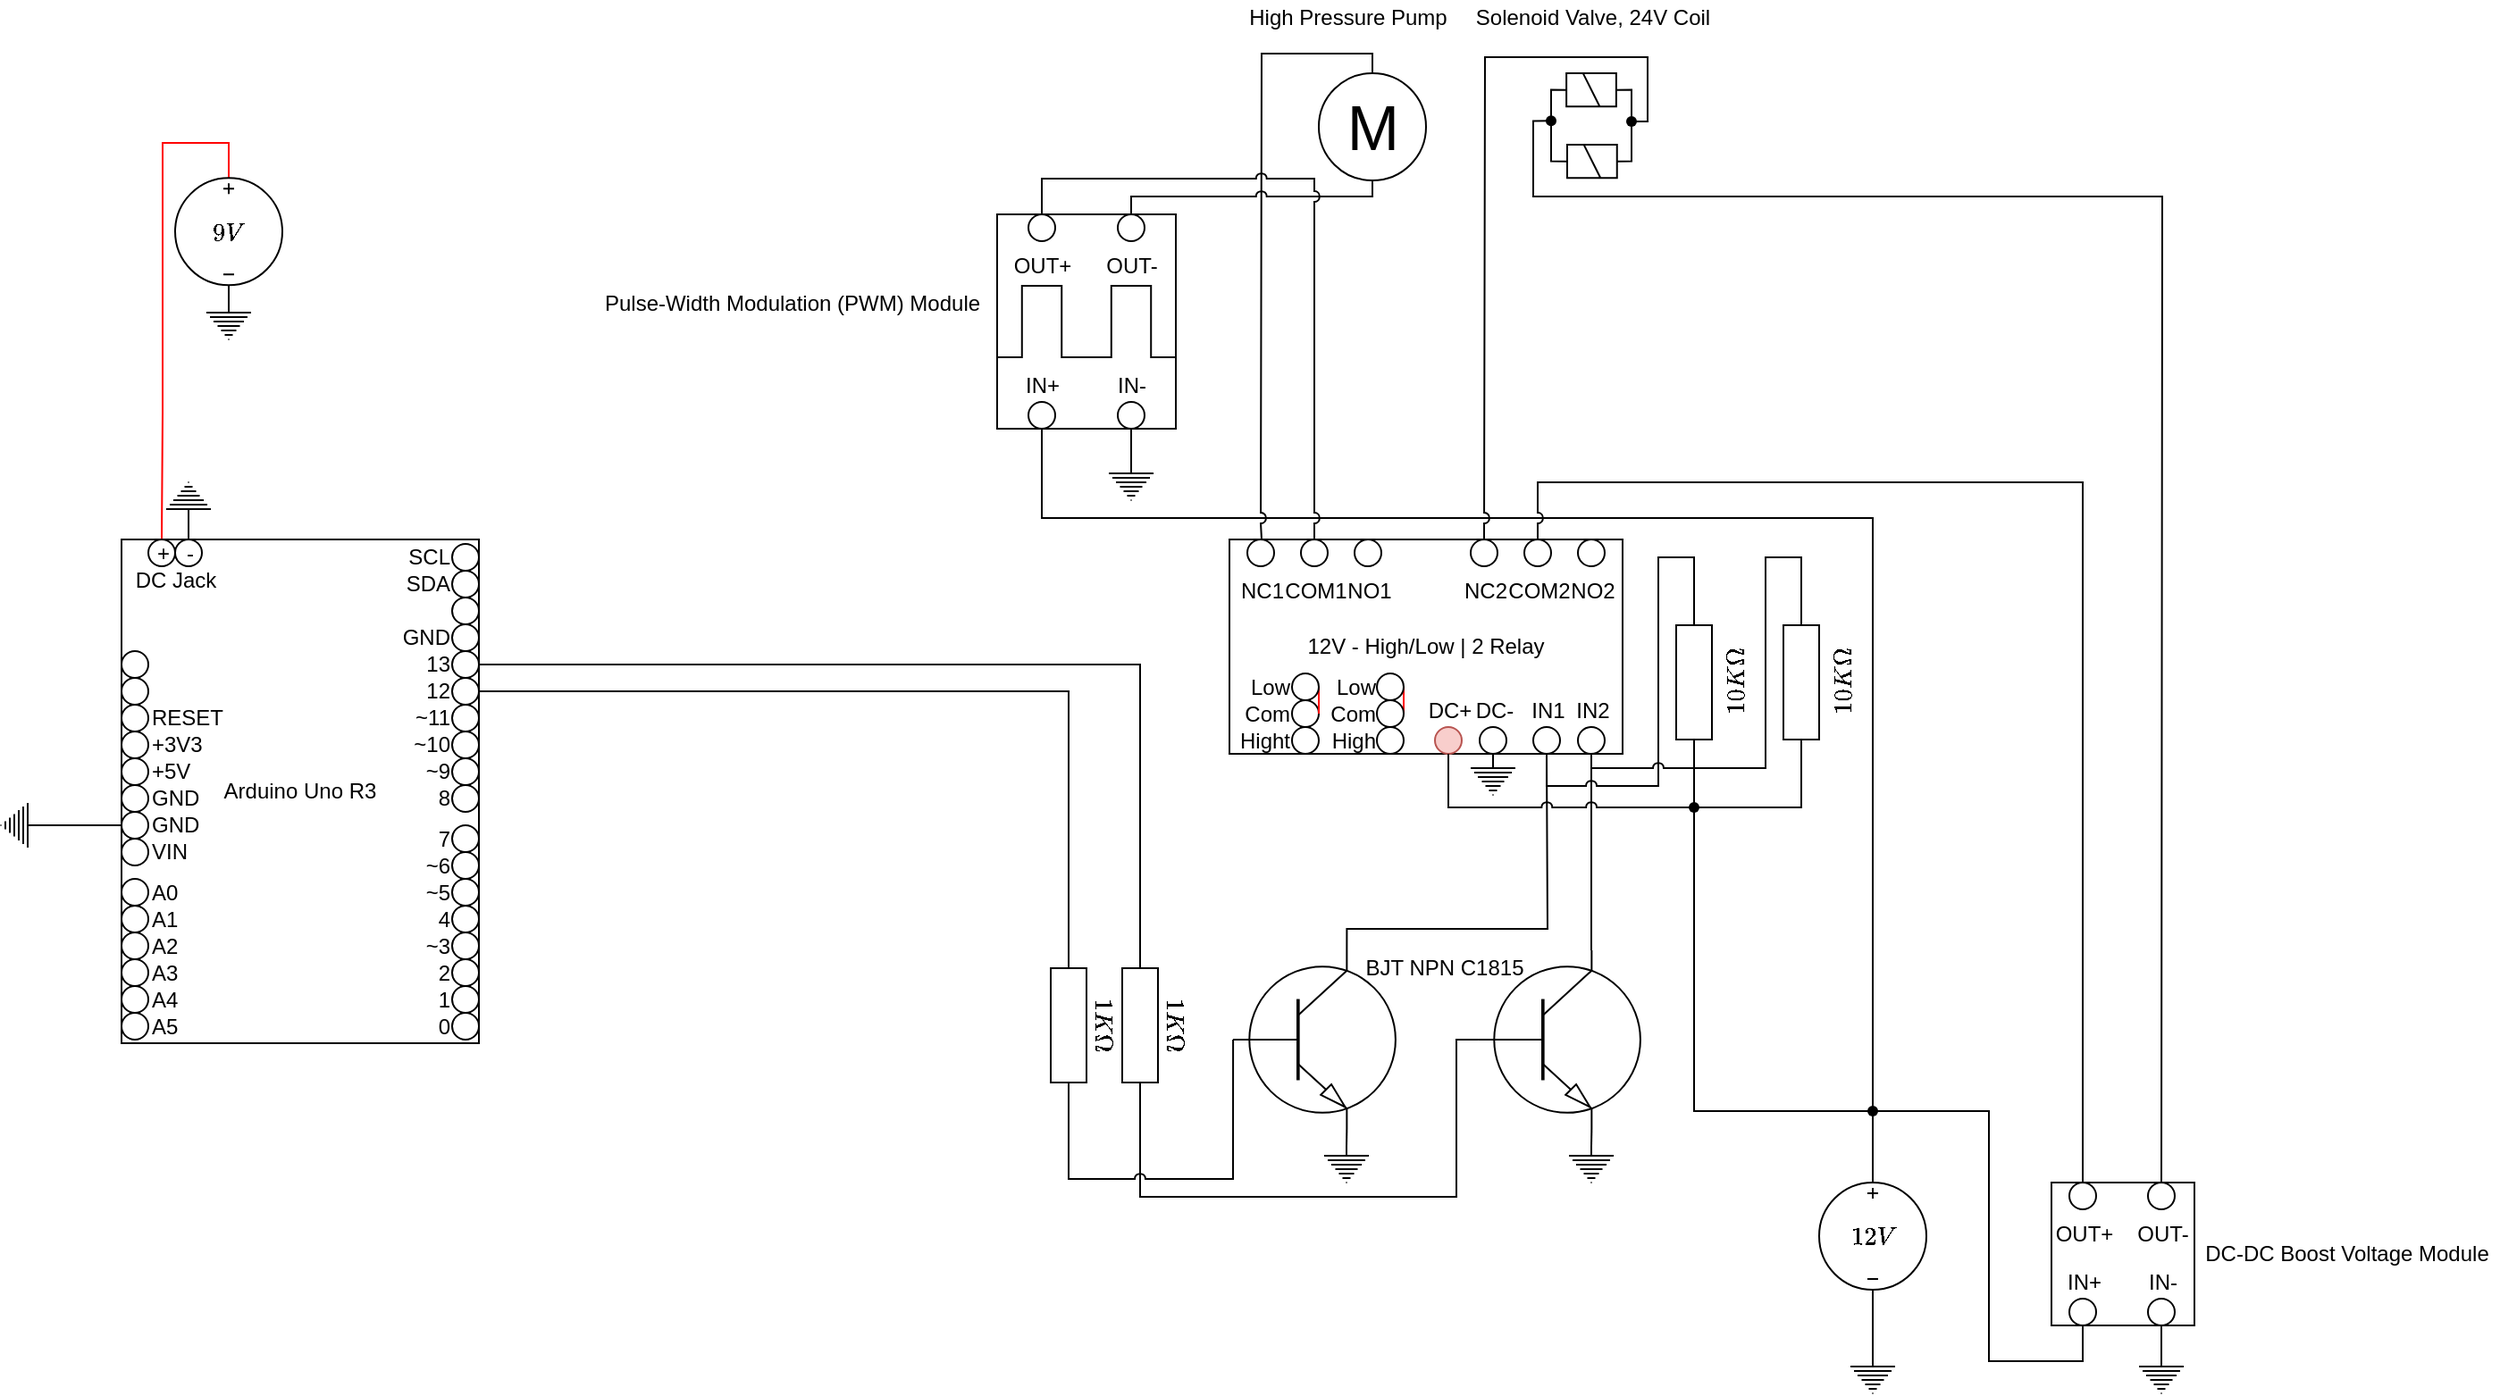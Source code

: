 <mxfile version="19.0.3" type="device"><diagram name="Page-1" id="16e2658f-23c8-b752-8be9-c03fbebb8bbe"><mxGraphModel dx="964" dy="1512" grid="1" gridSize="10" guides="1" tooltips="1" connect="1" arrows="1" fold="1" page="1" pageScale="1" pageWidth="1100" pageHeight="850" background="none" math="1" shadow="0"><root><mxCell id="0"/><mxCell id="1" parent="0"/><mxCell id="0Z8QpWYR4HZDbFRqozg0-120" style="edgeStyle=orthogonalEdgeStyle;rounded=0;orthogonalLoop=1;jettySize=auto;html=1;exitX=1;exitY=0.5;exitDx=0;exitDy=0;exitPerimeter=0;entryX=0;entryY=0.5;entryDx=0;entryDy=0;entryPerimeter=0;endArrow=none;endFill=0;strokeColor=#000000;jumpStyle=arc;" edge="1" parent="1" source="0Z8QpWYR4HZDbFRqozg0-1" target="0Z8QpWYR4HZDbFRqozg0-107"><mxGeometry relative="1" as="geometry"><Array as="points"><mxPoint x="660" y="650"/><mxPoint x="837" y="650"/><mxPoint x="837" y="562"/></Array></mxGeometry></mxCell><mxCell id="0Z8QpWYR4HZDbFRqozg0-1" value="\(1K\Omega\)" style="pointerEvents=1;verticalLabelPosition=top;shadow=0;dashed=0;align=center;html=1;verticalAlign=bottom;shape=mxgraph.electrical.resistors.resistor_1;labelPosition=center;rotation=90;" vertex="1" parent="1"><mxGeometry x="610" y="544" width="100" height="20" as="geometry"/></mxCell><mxCell id="0Z8QpWYR4HZDbFRqozg0-2" value="\(10&lt;br&gt;K\Omega\)" style="pointerEvents=1;verticalLabelPosition=bottom;shadow=0;dashed=0;align=center;html=1;verticalAlign=top;shape=mxgraph.electrical.resistors.resistor_1;rotation=-90;" vertex="1" parent="1"><mxGeometry x="920" y="352" width="100" height="20" as="geometry"/></mxCell><mxCell id="0Z8QpWYR4HZDbFRqozg0-3" value="\(10&lt;br&gt;K\Omega\)" style="pointerEvents=1;verticalLabelPosition=bottom;shadow=0;dashed=0;align=center;html=1;verticalAlign=top;shape=mxgraph.electrical.resistors.resistor_1;rotation=-90;" vertex="1" parent="1"><mxGeometry x="980" y="352" width="100" height="20" as="geometry"/></mxCell><mxCell id="0Z8QpWYR4HZDbFRqozg0-105" style="edgeStyle=orthogonalEdgeStyle;rounded=0;orthogonalLoop=1;jettySize=auto;html=1;entryX=0.6;entryY=0.425;entryDx=0;entryDy=0;endArrow=none;endFill=0;strokeColor=#000000;exitX=0.508;exitY=0.433;exitDx=0;exitDy=0;exitPerimeter=0;jumpStyle=arc;entryPerimeter=0;" edge="1" parent="1" source="0Z8QpWYR4HZDbFRqozg0-213" target="0Z8QpWYR4HZDbFRqozg0-211"><mxGeometry relative="1" as="geometry"/></mxCell><mxCell id="0Z8QpWYR4HZDbFRqozg0-154" style="rounded=0;comic=0;sketch=0;jumpStyle=arc;orthogonalLoop=1;jettySize=auto;html=1;exitX=0.55;exitY=0.433;exitDx=0;exitDy=0;exitPerimeter=0;entryX=0.5;entryY=1;entryDx=0;entryDy=0;endArrow=none;endFill=0;strokeColor=#000000;edgeStyle=orthogonalEdgeStyle;" edge="1" parent="1" source="0Z8QpWYR4HZDbFRqozg0-213" target="0Z8QpWYR4HZDbFRqozg0-224"><mxGeometry relative="1" as="geometry"><Array as="points"><mxPoint x="1070" y="270"/><mxPoint x="605" y="270"/></Array></mxGeometry></mxCell><mxCell id="0Z8QpWYR4HZDbFRqozg0-164" style="edgeStyle=orthogonalEdgeStyle;rounded=0;comic=0;sketch=0;jumpStyle=arc;orthogonalLoop=1;jettySize=auto;html=1;exitX=0.592;exitY=0.998;exitDx=0;exitDy=0;exitPerimeter=0;entryX=0.5;entryY=1;entryDx=0;entryDy=0;endArrow=none;endFill=0;strokeColor=#000000;" edge="1" parent="1" source="0Z8QpWYR4HZDbFRqozg0-213" target="0Z8QpWYR4HZDbFRqozg0-157"><mxGeometry relative="1" as="geometry"/></mxCell><mxCell id="0Z8QpWYR4HZDbFRqozg0-203" style="edgeStyle=orthogonalEdgeStyle;rounded=0;comic=0;sketch=0;jumpStyle=arc;orthogonalLoop=1;jettySize=auto;html=1;entryX=0.5;entryY=0;entryDx=0;entryDy=0;entryPerimeter=0;endArrow=none;endFill=0;strokeColor=#000000;" edge="1" parent="1" source="0Z8QpWYR4HZDbFRqozg0-9" target="0Z8QpWYR4HZDbFRqozg0-202"><mxGeometry relative="1" as="geometry"/></mxCell><mxCell id="0Z8QpWYR4HZDbFRqozg0-214" style="edgeStyle=orthogonalEdgeStyle;rounded=0;comic=0;sketch=0;jumpStyle=arc;orthogonalLoop=1;jettySize=auto;html=1;exitX=0.5;exitY=0;exitDx=0;exitDy=0;exitPerimeter=0;endArrow=none;endFill=0;strokeColor=#000000;" edge="1" parent="1" source="0Z8QpWYR4HZDbFRqozg0-9" target="0Z8QpWYR4HZDbFRqozg0-213"><mxGeometry relative="1" as="geometry"/></mxCell><mxCell id="0Z8QpWYR4HZDbFRqozg0-9" value="\(12&lt;br&gt;V\)" style="pointerEvents=1;verticalLabelPosition=middle;shadow=0;dashed=0;align=center;html=1;verticalAlign=middle;shape=mxgraph.electrical.signal_sources.source;aspect=fixed;points=[[0.5,0,0],[1,0.5,0],[0.5,1,0],[0,0.5,0]];elSignalType=dc3;labelPosition=center;" vertex="1" parent="1"><mxGeometry x="1040" y="642" width="60" height="60" as="geometry"/></mxCell><mxCell id="0Z8QpWYR4HZDbFRqozg0-76" style="edgeStyle=orthogonalEdgeStyle;rounded=0;orthogonalLoop=1;jettySize=auto;html=1;entryX=0.5;entryY=0;entryDx=0;entryDy=0;exitX=0.5;exitY=0;exitDx=0;exitDy=0;exitPerimeter=0;endArrow=none;endFill=0;strokeColor=#FF0000;" edge="1" parent="1" source="0Z8QpWYR4HZDbFRqozg0-11" target="0Z8QpWYR4HZDbFRqozg0-68"><mxGeometry relative="1" as="geometry"><Array as="points"><mxPoint x="150" y="60"/><mxPoint x="113" y="60"/><mxPoint x="113" y="211"/><mxPoint x="113" y="211"/></Array></mxGeometry></mxCell><mxCell id="0Z8QpWYR4HZDbFRqozg0-194" style="edgeStyle=orthogonalEdgeStyle;rounded=0;comic=0;sketch=0;jumpStyle=arc;orthogonalLoop=1;jettySize=auto;html=1;exitX=0.5;exitY=1;exitDx=0;exitDy=0;exitPerimeter=0;entryX=0.5;entryY=0;entryDx=0;entryDy=0;entryPerimeter=0;endArrow=none;endFill=0;strokeColor=#000000;" edge="1" parent="1" source="0Z8QpWYR4HZDbFRqozg0-11" target="0Z8QpWYR4HZDbFRqozg0-193"><mxGeometry relative="1" as="geometry"/></mxCell><mxCell id="0Z8QpWYR4HZDbFRqozg0-11" value="\(9V\)" style="pointerEvents=1;verticalLabelPosition=middle;shadow=0;dashed=0;align=center;html=1;verticalAlign=middle;shape=mxgraph.electrical.signal_sources.source;aspect=fixed;points=[[0.5,0,0],[1,0.5,0],[0.5,1,0],[0,0.5,0]];elSignalType=dc3;labelPosition=center;" vertex="1" parent="1"><mxGeometry x="120" y="79.66" width="60" height="60" as="geometry"/></mxCell><mxCell id="0Z8QpWYR4HZDbFRqozg0-185" style="edgeStyle=orthogonalEdgeStyle;rounded=0;comic=0;sketch=0;jumpStyle=arc;orthogonalLoop=1;jettySize=auto;html=1;exitX=0;exitY=0.5;exitDx=0;exitDy=0;exitPerimeter=0;entryX=0.529;entryY=-0.044;entryDx=0;entryDy=0;entryPerimeter=0;endArrow=none;endFill=0;strokeColor=#000000;" edge="1" parent="1" source="0Z8QpWYR4HZDbFRqozg0-18" target="0Z8QpWYR4HZDbFRqozg0-175"><mxGeometry relative="1" as="geometry"><Array as="points"><mxPoint x="890" y="30"/></Array></mxGeometry></mxCell><mxCell id="0Z8QpWYR4HZDbFRqozg0-186" style="edgeStyle=orthogonalEdgeStyle;rounded=0;comic=0;sketch=0;jumpStyle=arc;orthogonalLoop=1;jettySize=auto;html=1;exitX=1;exitY=0.5;exitDx=0;exitDy=0;exitPerimeter=0;entryX=0.529;entryY=-0.035;entryDx=0;entryDy=0;entryPerimeter=0;endArrow=none;endFill=0;strokeColor=#000000;" edge="1" parent="1" source="0Z8QpWYR4HZDbFRqozg0-18" target="0Z8QpWYR4HZDbFRqozg0-170"><mxGeometry relative="1" as="geometry"/></mxCell><mxCell id="0Z8QpWYR4HZDbFRqozg0-18" value="" style="verticalLabelPosition=bottom;aspect=fixed;html=1;verticalAlign=top;strokeColor=#000000;fillColor=#000000;align=center;outlineConnect=0;shape=mxgraph.fluid_power.x10120;points=[[0,0,0],[0,0.5,0],[0,1,0],[1,0,0],[1,0.5,0],[1,1,0],[0.5,0,0],[0.5,1,0]]" vertex="1" parent="1"><mxGeometry x="898.56" y="21" width="27.88" height="18.66" as="geometry"/></mxCell><mxCell id="0Z8QpWYR4HZDbFRqozg0-187" style="edgeStyle=orthogonalEdgeStyle;rounded=0;comic=0;sketch=0;jumpStyle=arc;orthogonalLoop=1;jettySize=auto;html=1;exitX=0;exitY=0.5;exitDx=0;exitDy=0;exitPerimeter=0;entryX=0.5;entryY=0.025;entryDx=0;entryDy=0;entryPerimeter=0;endArrow=none;endFill=0;strokeColor=#000000;" edge="1" parent="1" source="0Z8QpWYR4HZDbFRqozg0-19" target="0Z8QpWYR4HZDbFRqozg0-175"><mxGeometry relative="1" as="geometry"/></mxCell><mxCell id="0Z8QpWYR4HZDbFRqozg0-188" style="edgeStyle=orthogonalEdgeStyle;rounded=0;comic=0;sketch=0;jumpStyle=arc;orthogonalLoop=1;jettySize=auto;html=1;exitX=1;exitY=0.5;exitDx=0;exitDy=0;exitPerimeter=0;entryX=0.51;entryY=0.428;entryDx=0;entryDy=0;entryPerimeter=0;endArrow=none;endFill=0;strokeColor=#000000;" edge="1" parent="1" source="0Z8QpWYR4HZDbFRqozg0-19" target="0Z8QpWYR4HZDbFRqozg0-170"><mxGeometry relative="1" as="geometry"/></mxCell><mxCell id="0Z8QpWYR4HZDbFRqozg0-19" value="" style="verticalLabelPosition=bottom;aspect=fixed;html=1;verticalAlign=top;strokeColor=#000000;fillColor=#000000;align=center;outlineConnect=0;shape=mxgraph.fluid_power.x10120;points=[[0,0,0],[0,0.5,0],[0,1,0],[1,0,0],[1,0.5,0],[1,1,0],[0.5,0,0],[0.5,1,0]]" vertex="1" parent="1"><mxGeometry x="899" y="61" width="27.88" height="18.66" as="geometry"/></mxCell><mxCell id="0Z8QpWYR4HZDbFRqozg0-184" style="edgeStyle=orthogonalEdgeStyle;rounded=0;comic=0;sketch=0;jumpStyle=arc;orthogonalLoop=1;jettySize=auto;html=1;exitX=0.5;exitY=0;exitDx=0;exitDy=0;entryX=0.5;entryY=0;entryDx=0;entryDy=0;endArrow=none;endFill=0;strokeColor=#000000;" edge="1" parent="1" source="0Z8QpWYR4HZDbFRqozg0-21" target="0Z8QpWYR4HZDbFRqozg0-93"><mxGeometry relative="1" as="geometry"><Array as="points"><mxPoint x="790" y="10"/><mxPoint x="728" y="10"/><mxPoint x="728" y="282"/></Array></mxGeometry></mxCell><mxCell id="0Z8QpWYR4HZDbFRqozg0-227" style="edgeStyle=orthogonalEdgeStyle;rounded=0;comic=0;sketch=0;jumpStyle=arc;orthogonalLoop=1;jettySize=auto;html=1;exitX=0.5;exitY=1;exitDx=0;exitDy=0;entryX=0.5;entryY=0;entryDx=0;entryDy=0;endArrow=none;endFill=0;strokeColor=#000000;" edge="1" parent="1" source="0Z8QpWYR4HZDbFRqozg0-21" target="0Z8QpWYR4HZDbFRqozg0-223"><mxGeometry relative="1" as="geometry"><Array as="points"><mxPoint x="790" y="90"/><mxPoint x="655" y="90"/></Array></mxGeometry></mxCell><mxCell id="0Z8QpWYR4HZDbFRqozg0-21" value="M" style="verticalLabelPosition=middle;shadow=0;dashed=0;align=center;html=1;verticalAlign=middle;strokeWidth=1;shape=ellipse;aspect=fixed;fontSize=35;" vertex="1" parent="1"><mxGeometry x="760" y="21.0" width="60" height="60" as="geometry"/></mxCell><mxCell id="0Z8QpWYR4HZDbFRqozg0-100" value="" style="group" vertex="1" connectable="0" parent="1"><mxGeometry x="710" y="282" width="220" height="120" as="geometry"/></mxCell><mxCell id="0Z8QpWYR4HZDbFRqozg0-78" value="12V - High/Low | 2 Relay" style="rounded=0;whiteSpace=wrap;html=1;" vertex="1" parent="0Z8QpWYR4HZDbFRqozg0-100"><mxGeometry width="220" height="120" as="geometry"/></mxCell><mxCell id="0Z8QpWYR4HZDbFRqozg0-79" value="DC+" style="verticalLabelPosition=top;shadow=0;dashed=0;align=center;html=1;verticalAlign=bottom;strokeWidth=1;shape=ellipse;perimeter=ellipsePerimeter;labelPosition=center;fillColor=#f8cecc;strokeColor=#b85450;" vertex="1" parent="0Z8QpWYR4HZDbFRqozg0-100"><mxGeometry x="115" y="105" width="15" height="15" as="geometry"/></mxCell><mxCell id="0Z8QpWYR4HZDbFRqozg0-80" value="DC-" style="verticalLabelPosition=top;shadow=0;dashed=0;align=center;html=1;verticalAlign=bottom;strokeWidth=1;shape=ellipse;perimeter=ellipsePerimeter;labelPosition=center;" vertex="1" parent="0Z8QpWYR4HZDbFRqozg0-100"><mxGeometry x="140" y="105" width="15" height="15" as="geometry"/></mxCell><mxCell id="0Z8QpWYR4HZDbFRqozg0-81" value="IN1" style="verticalLabelPosition=top;shadow=0;dashed=0;align=center;html=1;verticalAlign=bottom;strokeWidth=1;shape=ellipse;perimeter=ellipsePerimeter;labelPosition=center;" vertex="1" parent="0Z8QpWYR4HZDbFRqozg0-100"><mxGeometry x="170" y="105" width="15" height="15" as="geometry"/></mxCell><mxCell id="0Z8QpWYR4HZDbFRqozg0-83" value="IN2" style="verticalLabelPosition=top;shadow=0;dashed=0;align=center;html=1;verticalAlign=bottom;strokeWidth=1;shape=ellipse;perimeter=ellipsePerimeter;labelPosition=center;" vertex="1" parent="0Z8QpWYR4HZDbFRqozg0-100"><mxGeometry x="195" y="105" width="15" height="15" as="geometry"/></mxCell><mxCell id="0Z8QpWYR4HZDbFRqozg0-85" value="Hight" style="verticalLabelPosition=middle;shadow=0;dashed=0;align=right;html=1;verticalAlign=middle;strokeWidth=1;shape=ellipse;perimeter=ellipsePerimeter;labelPosition=left;" vertex="1" parent="0Z8QpWYR4HZDbFRqozg0-100"><mxGeometry x="35" y="105" width="15" height="15" as="geometry"/></mxCell><mxCell id="0Z8QpWYR4HZDbFRqozg0-86" value="Com" style="verticalLabelPosition=middle;shadow=0;dashed=0;align=right;html=1;verticalAlign=middle;strokeWidth=1;shape=ellipse;perimeter=ellipsePerimeter;labelPosition=left;" vertex="1" parent="0Z8QpWYR4HZDbFRqozg0-100"><mxGeometry x="35" y="90" width="15" height="15" as="geometry"/></mxCell><mxCell id="0Z8QpWYR4HZDbFRqozg0-132" style="edgeStyle=orthogonalEdgeStyle;rounded=0;orthogonalLoop=1;jettySize=auto;html=1;exitX=1;exitY=0.5;exitDx=0;exitDy=0;entryX=1;entryY=0.5;entryDx=0;entryDy=0;endArrow=none;endFill=0;strokeColor=#FF0000;" edge="1" parent="0Z8QpWYR4HZDbFRqozg0-100" source="0Z8QpWYR4HZDbFRqozg0-87" target="0Z8QpWYR4HZDbFRqozg0-86"><mxGeometry relative="1" as="geometry"/></mxCell><mxCell id="0Z8QpWYR4HZDbFRqozg0-87" value="Low" style="verticalLabelPosition=middle;shadow=0;dashed=0;align=right;html=1;verticalAlign=middle;strokeWidth=1;shape=ellipse;perimeter=ellipsePerimeter;labelPosition=left;" vertex="1" parent="0Z8QpWYR4HZDbFRqozg0-100"><mxGeometry x="35" y="75" width="15" height="15" as="geometry"/></mxCell><mxCell id="0Z8QpWYR4HZDbFRqozg0-88" value="High" style="verticalLabelPosition=middle;shadow=0;dashed=0;align=right;html=1;verticalAlign=middle;strokeWidth=1;shape=ellipse;perimeter=ellipsePerimeter;labelPosition=left;" vertex="1" parent="0Z8QpWYR4HZDbFRqozg0-100"><mxGeometry x="82.5" y="105" width="15" height="15" as="geometry"/></mxCell><mxCell id="0Z8QpWYR4HZDbFRqozg0-133" style="edgeStyle=orthogonalEdgeStyle;rounded=0;orthogonalLoop=1;jettySize=auto;html=1;exitX=1;exitY=0.5;exitDx=0;exitDy=0;entryX=1;entryY=0.5;entryDx=0;entryDy=0;endArrow=none;endFill=0;strokeColor=#FF0000;" edge="1" parent="0Z8QpWYR4HZDbFRqozg0-100" source="0Z8QpWYR4HZDbFRqozg0-89" target="0Z8QpWYR4HZDbFRqozg0-90"><mxGeometry relative="1" as="geometry"/></mxCell><mxCell id="0Z8QpWYR4HZDbFRqozg0-89" value="Low" style="verticalLabelPosition=middle;shadow=0;dashed=0;align=right;html=1;verticalAlign=middle;strokeWidth=1;shape=ellipse;perimeter=ellipsePerimeter;labelPosition=left;sketch=0;" vertex="1" parent="0Z8QpWYR4HZDbFRqozg0-100"><mxGeometry x="82.5" y="75" width="15" height="15" as="geometry"/></mxCell><mxCell id="0Z8QpWYR4HZDbFRqozg0-90" value="Com" style="verticalLabelPosition=middle;shadow=0;dashed=0;align=right;html=1;verticalAlign=middle;strokeWidth=1;shape=ellipse;perimeter=ellipsePerimeter;labelPosition=left;" vertex="1" parent="0Z8QpWYR4HZDbFRqozg0-100"><mxGeometry x="82.5" y="90" width="15" height="15" as="geometry"/></mxCell><mxCell id="0Z8QpWYR4HZDbFRqozg0-93" value="NC1" style="verticalLabelPosition=bottom;shadow=0;dashed=0;align=center;html=1;verticalAlign=top;strokeWidth=1;shape=ellipse;perimeter=ellipsePerimeter;" vertex="1" parent="0Z8QpWYR4HZDbFRqozg0-100"><mxGeometry x="10" width="15" height="15" as="geometry"/></mxCell><mxCell id="0Z8QpWYR4HZDbFRqozg0-94" value="NO1" style="verticalLabelPosition=bottom;shadow=0;dashed=0;align=center;html=1;verticalAlign=top;strokeWidth=1;shape=ellipse;perimeter=ellipsePerimeter;" vertex="1" parent="0Z8QpWYR4HZDbFRqozg0-100"><mxGeometry x="70" width="15" height="15" as="geometry"/></mxCell><mxCell id="0Z8QpWYR4HZDbFRqozg0-95" value="COM1" style="verticalLabelPosition=bottom;shadow=0;dashed=0;align=center;html=1;verticalAlign=top;strokeWidth=1;shape=ellipse;perimeter=ellipsePerimeter;" vertex="1" parent="0Z8QpWYR4HZDbFRqozg0-100"><mxGeometry x="40" width="15" height="15" as="geometry"/></mxCell><mxCell id="0Z8QpWYR4HZDbFRqozg0-96" value="NO2" style="verticalLabelPosition=bottom;shadow=0;dashed=0;align=center;html=1;verticalAlign=top;strokeWidth=1;shape=ellipse;perimeter=ellipsePerimeter;" vertex="1" parent="0Z8QpWYR4HZDbFRqozg0-100"><mxGeometry x="195" width="15" height="15" as="geometry"/></mxCell><mxCell id="0Z8QpWYR4HZDbFRqozg0-97" value="COM2" style="verticalLabelPosition=bottom;shadow=0;dashed=0;align=center;html=1;verticalAlign=top;strokeWidth=1;shape=ellipse;perimeter=ellipsePerimeter;" vertex="1" parent="0Z8QpWYR4HZDbFRqozg0-100"><mxGeometry x="165" width="15" height="15" as="geometry"/></mxCell><mxCell id="0Z8QpWYR4HZDbFRqozg0-98" value="NC2" style="verticalLabelPosition=bottom;shadow=0;dashed=0;align=center;html=1;verticalAlign=top;strokeWidth=1;shape=ellipse;perimeter=ellipsePerimeter;" vertex="1" parent="0Z8QpWYR4HZDbFRqozg0-100"><mxGeometry x="135" width="15" height="15" as="geometry"/></mxCell><mxCell id="0Z8QpWYR4HZDbFRqozg0-103" value="" style="group" vertex="1" connectable="0" parent="1"><mxGeometry x="90" y="282" width="200" height="282" as="geometry"/></mxCell><mxCell id="0Z8QpWYR4HZDbFRqozg0-25" value="Arduino Uno R3" style="rounded=0;whiteSpace=wrap;html=1;" vertex="1" parent="0Z8QpWYR4HZDbFRqozg0-103"><mxGeometry width="200" height="282" as="geometry"/></mxCell><mxCell id="0Z8QpWYR4HZDbFRqozg0-68" value="+" style="verticalLabelPosition=middle;shadow=0;dashed=0;align=center;html=1;verticalAlign=middle;strokeWidth=1;shape=ellipse;perimeter=ellipsePerimeter;labelPosition=center;" vertex="1" parent="0Z8QpWYR4HZDbFRqozg0-103"><mxGeometry x="15" width="15" height="15" as="geometry"/></mxCell><mxCell id="0Z8QpWYR4HZDbFRqozg0-28" value="0" style="verticalLabelPosition=middle;shadow=0;dashed=0;align=right;html=1;verticalAlign=middle;strokeWidth=1;shape=ellipse;perimeter=ellipsePerimeter;labelPosition=left;" vertex="1" parent="0Z8QpWYR4HZDbFRqozg0-103"><mxGeometry x="185" y="265" width="15" height="15" as="geometry"/></mxCell><mxCell id="0Z8QpWYR4HZDbFRqozg0-31" value="1" style="verticalLabelPosition=middle;shadow=0;dashed=0;align=right;html=1;verticalAlign=middle;strokeWidth=1;shape=ellipse;perimeter=ellipsePerimeter;labelPosition=left;" vertex="1" parent="0Z8QpWYR4HZDbFRqozg0-103"><mxGeometry x="185" y="250" width="15" height="15" as="geometry"/></mxCell><mxCell id="0Z8QpWYR4HZDbFRqozg0-32" value="2" style="verticalLabelPosition=middle;shadow=0;dashed=0;align=right;html=1;verticalAlign=middle;strokeWidth=1;shape=ellipse;perimeter=ellipsePerimeter;labelPosition=left;" vertex="1" parent="0Z8QpWYR4HZDbFRqozg0-103"><mxGeometry x="185" y="235" width="15" height="15" as="geometry"/></mxCell><mxCell id="0Z8QpWYR4HZDbFRqozg0-33" value="~3" style="verticalLabelPosition=middle;shadow=0;dashed=0;align=right;html=1;verticalAlign=middle;strokeWidth=1;shape=ellipse;perimeter=ellipsePerimeter;labelPosition=left;" vertex="1" parent="0Z8QpWYR4HZDbFRqozg0-103"><mxGeometry x="185" y="220" width="15" height="15" as="geometry"/></mxCell><mxCell id="0Z8QpWYR4HZDbFRqozg0-34" value="4" style="verticalLabelPosition=middle;shadow=0;dashed=0;align=right;html=1;verticalAlign=middle;strokeWidth=1;shape=ellipse;perimeter=ellipsePerimeter;labelPosition=left;" vertex="1" parent="0Z8QpWYR4HZDbFRqozg0-103"><mxGeometry x="185" y="205" width="15" height="15" as="geometry"/></mxCell><mxCell id="0Z8QpWYR4HZDbFRqozg0-35" value="~5" style="verticalLabelPosition=middle;shadow=0;dashed=0;align=right;html=1;verticalAlign=middle;strokeWidth=1;shape=ellipse;perimeter=ellipsePerimeter;labelPosition=left;" vertex="1" parent="0Z8QpWYR4HZDbFRqozg0-103"><mxGeometry x="185" y="190" width="15" height="15" as="geometry"/></mxCell><mxCell id="0Z8QpWYR4HZDbFRqozg0-36" value="~6" style="verticalLabelPosition=middle;shadow=0;dashed=0;align=right;html=1;verticalAlign=middle;strokeWidth=1;shape=ellipse;perimeter=ellipsePerimeter;labelPosition=left;" vertex="1" parent="0Z8QpWYR4HZDbFRqozg0-103"><mxGeometry x="185" y="175" width="15" height="15" as="geometry"/></mxCell><mxCell id="0Z8QpWYR4HZDbFRqozg0-37" value="7" style="verticalLabelPosition=middle;shadow=0;dashed=0;align=right;html=1;verticalAlign=middle;strokeWidth=1;shape=ellipse;perimeter=ellipsePerimeter;labelPosition=left;" vertex="1" parent="0Z8QpWYR4HZDbFRqozg0-103"><mxGeometry x="185" y="160" width="15" height="15" as="geometry"/></mxCell><mxCell id="0Z8QpWYR4HZDbFRqozg0-38" value="8" style="verticalLabelPosition=middle;shadow=0;dashed=0;align=right;html=1;verticalAlign=middle;strokeWidth=1;shape=ellipse;perimeter=ellipsePerimeter;labelPosition=left;" vertex="1" parent="0Z8QpWYR4HZDbFRqozg0-103"><mxGeometry x="185" y="137.5" width="15" height="15" as="geometry"/></mxCell><mxCell id="0Z8QpWYR4HZDbFRqozg0-40" value="~9" style="verticalLabelPosition=middle;shadow=0;dashed=0;align=right;html=1;verticalAlign=middle;strokeWidth=1;shape=ellipse;perimeter=ellipsePerimeter;labelPosition=left;" vertex="1" parent="0Z8QpWYR4HZDbFRqozg0-103"><mxGeometry x="185" y="122.5" width="15" height="15" as="geometry"/></mxCell><mxCell id="0Z8QpWYR4HZDbFRqozg0-41" value="~10" style="verticalLabelPosition=middle;shadow=0;dashed=0;align=right;html=1;verticalAlign=middle;strokeWidth=1;shape=ellipse;perimeter=ellipsePerimeter;labelPosition=left;" vertex="1" parent="0Z8QpWYR4HZDbFRqozg0-103"><mxGeometry x="185" y="107.5" width="15" height="15" as="geometry"/></mxCell><mxCell id="0Z8QpWYR4HZDbFRqozg0-42" value="~11" style="verticalLabelPosition=middle;shadow=0;dashed=0;align=right;html=1;verticalAlign=middle;strokeWidth=1;shape=ellipse;perimeter=ellipsePerimeter;labelPosition=left;" vertex="1" parent="0Z8QpWYR4HZDbFRqozg0-103"><mxGeometry x="185" y="92.5" width="15" height="15" as="geometry"/></mxCell><mxCell id="0Z8QpWYR4HZDbFRqozg0-43" value="12" style="verticalLabelPosition=middle;shadow=0;dashed=0;align=right;html=1;verticalAlign=middle;strokeWidth=1;shape=ellipse;perimeter=ellipsePerimeter;labelPosition=left;" vertex="1" parent="0Z8QpWYR4HZDbFRqozg0-103"><mxGeometry x="185" y="77.5" width="15" height="15" as="geometry"/></mxCell><mxCell id="0Z8QpWYR4HZDbFRqozg0-44" value="13" style="verticalLabelPosition=middle;shadow=0;dashed=0;align=right;html=1;verticalAlign=middle;strokeWidth=1;shape=ellipse;perimeter=ellipsePerimeter;labelPosition=left;" vertex="1" parent="0Z8QpWYR4HZDbFRqozg0-103"><mxGeometry x="185" y="62.5" width="15" height="15" as="geometry"/></mxCell><mxCell id="0Z8QpWYR4HZDbFRqozg0-45" value="GND" style="verticalLabelPosition=middle;shadow=0;dashed=0;align=right;html=1;verticalAlign=middle;strokeWidth=1;shape=ellipse;perimeter=ellipsePerimeter;labelPosition=left;" vertex="1" parent="0Z8QpWYR4HZDbFRqozg0-103"><mxGeometry x="185" y="47.5" width="15" height="15" as="geometry"/></mxCell><mxCell id="0Z8QpWYR4HZDbFRqozg0-46" value="" style="verticalLabelPosition=middle;shadow=0;dashed=0;align=right;html=1;verticalAlign=middle;strokeWidth=1;shape=ellipse;perimeter=ellipsePerimeter;labelPosition=left;" vertex="1" parent="0Z8QpWYR4HZDbFRqozg0-103"><mxGeometry x="185" y="32.5" width="15" height="15" as="geometry"/></mxCell><mxCell id="0Z8QpWYR4HZDbFRqozg0-47" value="SDA" style="verticalLabelPosition=middle;shadow=0;dashed=0;align=right;html=1;verticalAlign=middle;strokeWidth=1;shape=ellipse;perimeter=ellipsePerimeter;labelPosition=left;" vertex="1" parent="0Z8QpWYR4HZDbFRqozg0-103"><mxGeometry x="185" y="17.5" width="15" height="15" as="geometry"/></mxCell><mxCell id="0Z8QpWYR4HZDbFRqozg0-48" value="SCL" style="verticalLabelPosition=middle;shadow=0;dashed=0;align=right;html=1;verticalAlign=middle;strokeWidth=1;shape=ellipse;perimeter=ellipsePerimeter;labelPosition=left;" vertex="1" parent="0Z8QpWYR4HZDbFRqozg0-103"><mxGeometry x="185" y="2.5" width="15" height="15" as="geometry"/></mxCell><mxCell id="0Z8QpWYR4HZDbFRqozg0-49" value="A5" style="verticalLabelPosition=middle;shadow=0;dashed=0;align=left;html=1;verticalAlign=middle;strokeWidth=1;shape=ellipse;perimeter=ellipsePerimeter;labelPosition=right;" vertex="1" parent="0Z8QpWYR4HZDbFRqozg0-103"><mxGeometry y="265" width="15" height="15" as="geometry"/></mxCell><mxCell id="0Z8QpWYR4HZDbFRqozg0-50" value="A4" style="verticalLabelPosition=middle;shadow=0;dashed=0;align=left;html=1;verticalAlign=middle;strokeWidth=1;shape=ellipse;perimeter=ellipsePerimeter;labelPosition=right;" vertex="1" parent="0Z8QpWYR4HZDbFRqozg0-103"><mxGeometry y="250" width="15" height="15" as="geometry"/></mxCell><mxCell id="0Z8QpWYR4HZDbFRqozg0-51" value="A3" style="verticalLabelPosition=middle;shadow=0;dashed=0;align=left;html=1;verticalAlign=middle;strokeWidth=1;shape=ellipse;perimeter=ellipsePerimeter;labelPosition=right;" vertex="1" parent="0Z8QpWYR4HZDbFRqozg0-103"><mxGeometry y="235" width="15" height="15" as="geometry"/></mxCell><mxCell id="0Z8QpWYR4HZDbFRqozg0-52" value="A2" style="verticalLabelPosition=middle;shadow=0;dashed=0;align=left;html=1;verticalAlign=middle;strokeWidth=1;shape=ellipse;perimeter=ellipsePerimeter;labelPosition=right;" vertex="1" parent="0Z8QpWYR4HZDbFRqozg0-103"><mxGeometry y="220" width="15" height="15" as="geometry"/></mxCell><mxCell id="0Z8QpWYR4HZDbFRqozg0-53" value="A1" style="verticalLabelPosition=middle;shadow=0;dashed=0;align=left;html=1;verticalAlign=middle;strokeWidth=1;shape=ellipse;perimeter=ellipsePerimeter;labelPosition=right;" vertex="1" parent="0Z8QpWYR4HZDbFRqozg0-103"><mxGeometry y="205" width="15" height="15" as="geometry"/></mxCell><mxCell id="0Z8QpWYR4HZDbFRqozg0-54" value="A0" style="verticalLabelPosition=middle;shadow=0;dashed=0;align=left;html=1;verticalAlign=middle;strokeWidth=1;shape=ellipse;perimeter=ellipsePerimeter;labelPosition=right;" vertex="1" parent="0Z8QpWYR4HZDbFRqozg0-103"><mxGeometry y="190" width="15" height="15" as="geometry"/></mxCell><mxCell id="0Z8QpWYR4HZDbFRqozg0-55" value="VIN" style="verticalLabelPosition=middle;shadow=0;dashed=0;align=left;html=1;verticalAlign=middle;strokeWidth=1;shape=ellipse;perimeter=ellipsePerimeter;labelPosition=right;" vertex="1" parent="0Z8QpWYR4HZDbFRqozg0-103"><mxGeometry y="167.5" width="15" height="15" as="geometry"/></mxCell><mxCell id="0Z8QpWYR4HZDbFRqozg0-56" value="GND" style="verticalLabelPosition=middle;shadow=0;dashed=0;align=left;html=1;verticalAlign=middle;strokeWidth=1;shape=ellipse;perimeter=ellipsePerimeter;labelPosition=right;" vertex="1" parent="0Z8QpWYR4HZDbFRqozg0-103"><mxGeometry y="152.5" width="15" height="15" as="geometry"/></mxCell><mxCell id="0Z8QpWYR4HZDbFRqozg0-57" value="GND" style="verticalLabelPosition=middle;shadow=0;dashed=0;align=left;html=1;verticalAlign=middle;strokeWidth=1;shape=ellipse;perimeter=ellipsePerimeter;labelPosition=right;" vertex="1" parent="0Z8QpWYR4HZDbFRqozg0-103"><mxGeometry y="137.5" width="15" height="15" as="geometry"/></mxCell><mxCell id="0Z8QpWYR4HZDbFRqozg0-58" value="+5V" style="verticalLabelPosition=middle;shadow=0;dashed=0;align=left;html=1;verticalAlign=middle;strokeWidth=1;shape=ellipse;perimeter=ellipsePerimeter;labelPosition=right;" vertex="1" parent="0Z8QpWYR4HZDbFRqozg0-103"><mxGeometry y="122.5" width="15" height="15" as="geometry"/></mxCell><mxCell id="0Z8QpWYR4HZDbFRqozg0-59" value="+3V3" style="verticalLabelPosition=middle;shadow=0;dashed=0;align=left;html=1;verticalAlign=middle;strokeWidth=1;shape=ellipse;perimeter=ellipsePerimeter;labelPosition=right;" vertex="1" parent="0Z8QpWYR4HZDbFRqozg0-103"><mxGeometry y="107.5" width="15" height="15" as="geometry"/></mxCell><mxCell id="0Z8QpWYR4HZDbFRqozg0-60" value="RESET" style="verticalLabelPosition=middle;shadow=0;dashed=0;align=left;html=1;verticalAlign=middle;strokeWidth=1;shape=ellipse;perimeter=ellipsePerimeter;labelPosition=right;" vertex="1" parent="0Z8QpWYR4HZDbFRqozg0-103"><mxGeometry y="92.5" width="15" height="15" as="geometry"/></mxCell><mxCell id="0Z8QpWYR4HZDbFRqozg0-61" value="" style="verticalLabelPosition=middle;shadow=0;dashed=0;align=left;html=1;verticalAlign=middle;strokeWidth=1;shape=ellipse;perimeter=ellipsePerimeter;labelPosition=right;" vertex="1" parent="0Z8QpWYR4HZDbFRqozg0-103"><mxGeometry y="77.5" width="15" height="15" as="geometry"/></mxCell><mxCell id="0Z8QpWYR4HZDbFRqozg0-62" value="" style="verticalLabelPosition=middle;shadow=0;dashed=0;align=left;html=1;verticalAlign=middle;strokeWidth=1;shape=ellipse;perimeter=ellipsePerimeter;labelPosition=right;" vertex="1" parent="0Z8QpWYR4HZDbFRqozg0-103"><mxGeometry y="62.5" width="15" height="15" as="geometry"/></mxCell><mxCell id="0Z8QpWYR4HZDbFRqozg0-69" value="-" style="verticalLabelPosition=middle;shadow=0;dashed=0;align=center;html=1;verticalAlign=middle;strokeWidth=1;shape=ellipse;perimeter=ellipsePerimeter;labelPosition=center;" vertex="1" parent="0Z8QpWYR4HZDbFRqozg0-103"><mxGeometry x="30" width="15" height="15" as="geometry"/></mxCell><mxCell id="0Z8QpWYR4HZDbFRqozg0-72" value="DC Jack" style="text;html=1;align=center;verticalAlign=middle;resizable=0;points=[];autosize=1;strokeColor=none;fillColor=none;" vertex="1" parent="0Z8QpWYR4HZDbFRqozg0-103"><mxGeometry y="12.5" width="60" height="20" as="geometry"/></mxCell><mxCell id="0Z8QpWYR4HZDbFRqozg0-199" style="edgeStyle=orthogonalEdgeStyle;rounded=0;comic=0;sketch=0;jumpStyle=arc;orthogonalLoop=1;jettySize=auto;html=1;exitX=0.7;exitY=1;exitDx=0;exitDy=0;exitPerimeter=0;entryX=0.5;entryY=0;entryDx=0;entryDy=0;entryPerimeter=0;endArrow=none;endFill=0;strokeColor=#000000;" edge="1" parent="1" source="0Z8QpWYR4HZDbFRqozg0-107" target="0Z8QpWYR4HZDbFRqozg0-197"><mxGeometry relative="1" as="geometry"/></mxCell><mxCell id="0Z8QpWYR4HZDbFRqozg0-107" value="" style="verticalLabelPosition=bottom;shadow=0;dashed=0;align=center;html=1;verticalAlign=top;shape=mxgraph.electrical.transistors.npn_transistor_1;" vertex="1" parent="1"><mxGeometry x="847" y="512" width="95" height="100" as="geometry"/></mxCell><mxCell id="0Z8QpWYR4HZDbFRqozg0-198" style="edgeStyle=orthogonalEdgeStyle;rounded=0;comic=0;sketch=0;jumpStyle=arc;orthogonalLoop=1;jettySize=auto;html=1;exitX=0.7;exitY=1;exitDx=0;exitDy=0;exitPerimeter=0;entryX=0.5;entryY=0;entryDx=0;entryDy=0;entryPerimeter=0;endArrow=none;endFill=0;strokeColor=#000000;" edge="1" parent="1" source="0Z8QpWYR4HZDbFRqozg0-108" target="0Z8QpWYR4HZDbFRqozg0-196"><mxGeometry relative="1" as="geometry"/></mxCell><mxCell id="0Z8QpWYR4HZDbFRqozg0-108" value="" style="verticalLabelPosition=middle;shadow=0;dashed=0;align=center;html=1;verticalAlign=middle;shape=mxgraph.electrical.transistors.npn_transistor_1;labelPosition=center;" vertex="1" parent="1"><mxGeometry x="710" y="512" width="95" height="100" as="geometry"/></mxCell><mxCell id="0Z8QpWYR4HZDbFRqozg0-118" style="edgeStyle=orthogonalEdgeStyle;rounded=0;orthogonalLoop=1;jettySize=auto;html=1;exitX=1;exitY=0.5;exitDx=0;exitDy=0;exitPerimeter=0;entryX=0;entryY=0.5;entryDx=0;entryDy=0;entryPerimeter=0;endArrow=none;endFill=0;strokeColor=#000000;jumpStyle=arc;" edge="1" parent="1" source="0Z8QpWYR4HZDbFRqozg0-109" target="0Z8QpWYR4HZDbFRqozg0-108"><mxGeometry relative="1" as="geometry"><Array as="points"><mxPoint x="620" y="640"/><mxPoint x="712" y="640"/></Array></mxGeometry></mxCell><mxCell id="0Z8QpWYR4HZDbFRqozg0-109" value="\(1K\Omega\)" style="pointerEvents=1;verticalLabelPosition=top;shadow=0;dashed=0;align=center;html=1;verticalAlign=bottom;shape=mxgraph.electrical.resistors.resistor_1;labelPosition=center;rotation=90;" vertex="1" parent="1"><mxGeometry x="570" y="544" width="100" height="20" as="geometry"/></mxCell><mxCell id="0Z8QpWYR4HZDbFRqozg0-117" style="edgeStyle=orthogonalEdgeStyle;rounded=0;orthogonalLoop=1;jettySize=auto;html=1;exitX=1;exitY=0.5;exitDx=0;exitDy=0;entryX=0;entryY=0.5;entryDx=0;entryDy=0;entryPerimeter=0;endArrow=none;endFill=0;strokeColor=#000000;jumpStyle=arc;" edge="1" parent="1" source="0Z8QpWYR4HZDbFRqozg0-43" target="0Z8QpWYR4HZDbFRqozg0-109"><mxGeometry relative="1" as="geometry"/></mxCell><mxCell id="0Z8QpWYR4HZDbFRqozg0-119" style="edgeStyle=orthogonalEdgeStyle;rounded=0;orthogonalLoop=1;jettySize=auto;html=1;exitX=1;exitY=0.5;exitDx=0;exitDy=0;entryX=0;entryY=0.5;entryDx=0;entryDy=0;entryPerimeter=0;endArrow=none;endFill=0;strokeColor=#000000;jumpStyle=arc;" edge="1" parent="1" source="0Z8QpWYR4HZDbFRqozg0-44" target="0Z8QpWYR4HZDbFRqozg0-1"><mxGeometry relative="1" as="geometry"/></mxCell><mxCell id="0Z8QpWYR4HZDbFRqozg0-126" style="edgeStyle=orthogonalEdgeStyle;rounded=0;orthogonalLoop=1;jettySize=auto;html=1;exitX=0.5;exitY=1;exitDx=0;exitDy=0;entryX=0.7;entryY=0;entryDx=0;entryDy=0;entryPerimeter=0;endArrow=none;endFill=0;strokeColor=#000000;jumpStyle=arc;" edge="1" parent="1" source="0Z8QpWYR4HZDbFRqozg0-81" target="0Z8QpWYR4HZDbFRqozg0-108"><mxGeometry relative="1" as="geometry"><Array as="points"><mxPoint x="888" y="457"/><mxPoint x="888" y="500"/><mxPoint x="776" y="500"/></Array></mxGeometry></mxCell><mxCell id="0Z8QpWYR4HZDbFRqozg0-127" style="edgeStyle=orthogonalEdgeStyle;rounded=0;orthogonalLoop=1;jettySize=auto;html=1;entryX=0.7;entryY=0;entryDx=0;entryDy=0;entryPerimeter=0;endArrow=none;endFill=0;strokeColor=#000000;jumpStyle=arc;exitX=0.5;exitY=1;exitDx=0;exitDy=0;" edge="1" parent="1" source="0Z8QpWYR4HZDbFRqozg0-83" target="0Z8QpWYR4HZDbFRqozg0-107"><mxGeometry relative="1" as="geometry"><mxPoint x="912" y="422" as="sourcePoint"/><Array as="points"><mxPoint x="913" y="512"/></Array></mxGeometry></mxCell><mxCell id="0Z8QpWYR4HZDbFRqozg0-128" style="edgeStyle=orthogonalEdgeStyle;rounded=0;orthogonalLoop=1;jettySize=auto;html=1;exitX=0.45;exitY=0.5;exitDx=0;exitDy=0;entryX=0;entryY=0.5;entryDx=0;entryDy=0;entryPerimeter=0;endArrow=none;endFill=0;strokeColor=#000000;exitPerimeter=0;" edge="1" parent="1" source="0Z8QpWYR4HZDbFRqozg0-211" target="0Z8QpWYR4HZDbFRqozg0-2"><mxGeometry relative="1" as="geometry"><Array as="points"><mxPoint x="970" y="450"/><mxPoint x="970" y="450"/></Array></mxGeometry></mxCell><mxCell id="0Z8QpWYR4HZDbFRqozg0-129" style="edgeStyle=orthogonalEdgeStyle;rounded=0;orthogonalLoop=1;jettySize=auto;html=1;exitX=0.5;exitY=1;exitDx=0;exitDy=0;entryX=1;entryY=0.5;entryDx=0;entryDy=0;entryPerimeter=0;endArrow=none;endFill=0;strokeColor=#000000;jumpStyle=arc;flowAnimation=0;orthogonal=0;enumerate=0;comic=0;" edge="1" parent="1" source="0Z8QpWYR4HZDbFRqozg0-81" target="0Z8QpWYR4HZDbFRqozg0-2"><mxGeometry relative="1" as="geometry"><Array as="points"><mxPoint x="888" y="420"/><mxPoint x="950" y="420"/><mxPoint x="950" y="292"/><mxPoint x="970" y="292"/></Array></mxGeometry></mxCell><mxCell id="0Z8QpWYR4HZDbFRqozg0-130" style="edgeStyle=orthogonalEdgeStyle;rounded=0;orthogonalLoop=1;jettySize=auto;html=1;exitX=0.575;exitY=0.525;exitDx=0;exitDy=0;entryX=0;entryY=0.5;entryDx=0;entryDy=0;entryPerimeter=0;endArrow=none;endFill=0;strokeColor=#000000;jumpStyle=arc;exitPerimeter=0;" edge="1" parent="1" source="0Z8QpWYR4HZDbFRqozg0-211" target="0Z8QpWYR4HZDbFRqozg0-3"><mxGeometry relative="1" as="geometry"><Array as="points"><mxPoint x="1030" y="432"/></Array></mxGeometry></mxCell><mxCell id="0Z8QpWYR4HZDbFRqozg0-131" style="edgeStyle=orthogonalEdgeStyle;rounded=0;orthogonalLoop=1;jettySize=auto;html=1;entryX=1;entryY=0.5;entryDx=0;entryDy=0;entryPerimeter=0;endArrow=none;endFill=0;strokeColor=#000000;jumpStyle=arc;exitX=0.5;exitY=1;exitDx=0;exitDy=0;" edge="1" parent="1" source="0Z8QpWYR4HZDbFRqozg0-83" target="0Z8QpWYR4HZDbFRqozg0-3"><mxGeometry relative="1" as="geometry"><mxPoint x="912" y="422" as="sourcePoint"/><Array as="points"><mxPoint x="913" y="410"/><mxPoint x="1010" y="410"/><mxPoint x="1010" y="292"/><mxPoint x="1030" y="292"/></Array></mxGeometry></mxCell><mxCell id="0Z8QpWYR4HZDbFRqozg0-163" value="" style="group" vertex="1" connectable="0" parent="1"><mxGeometry x="1170" y="642" width="80" height="80" as="geometry"/></mxCell><mxCell id="0Z8QpWYR4HZDbFRqozg0-156" value="" style="rounded=0;whiteSpace=wrap;html=1;shadow=0;glass=0;sketch=0;fillColor=default;" vertex="1" parent="0Z8QpWYR4HZDbFRqozg0-163"><mxGeometry width="80" height="80" as="geometry"/></mxCell><mxCell id="0Z8QpWYR4HZDbFRqozg0-157" value="IN+" style="verticalLabelPosition=top;shadow=0;dashed=0;align=center;html=1;verticalAlign=bottom;strokeWidth=1;shape=ellipse;perimeter=ellipsePerimeter;rounded=1;glass=1;sketch=0;labelPosition=center;" vertex="1" parent="0Z8QpWYR4HZDbFRqozg0-163"><mxGeometry x="10" y="65" width="15" height="15" as="geometry"/></mxCell><mxCell id="0Z8QpWYR4HZDbFRqozg0-158" value="IN-" style="verticalLabelPosition=top;shadow=0;dashed=0;align=center;html=1;verticalAlign=bottom;strokeWidth=1;shape=ellipse;perimeter=ellipsePerimeter;rounded=1;glass=1;sketch=0;labelPosition=center;" vertex="1" parent="0Z8QpWYR4HZDbFRqozg0-163"><mxGeometry x="54" y="65" width="15" height="15" as="geometry"/></mxCell><mxCell id="0Z8QpWYR4HZDbFRqozg0-161" value="OUT+" style="verticalLabelPosition=bottom;shadow=0;dashed=0;align=center;html=1;verticalAlign=top;strokeWidth=1;shape=ellipse;perimeter=ellipsePerimeter;rounded=0;glass=0;sketch=0;fillColor=default;" vertex="1" parent="0Z8QpWYR4HZDbFRqozg0-163"><mxGeometry x="10" width="15" height="15" as="geometry"/></mxCell><mxCell id="0Z8QpWYR4HZDbFRqozg0-162" value="OUT-" style="verticalLabelPosition=bottom;shadow=0;dashed=0;align=center;html=1;verticalAlign=top;strokeWidth=1;shape=ellipse;perimeter=ellipsePerimeter;rounded=0;glass=0;sketch=0;fillColor=default;" vertex="1" parent="0Z8QpWYR4HZDbFRqozg0-163"><mxGeometry x="54" width="15" height="15" as="geometry"/></mxCell><mxCell id="0Z8QpWYR4HZDbFRqozg0-166" style="edgeStyle=orthogonalEdgeStyle;rounded=0;comic=0;sketch=0;jumpStyle=arc;orthogonalLoop=1;jettySize=auto;html=1;exitX=0.5;exitY=0;exitDx=0;exitDy=0;entryX=0.5;entryY=0;entryDx=0;entryDy=0;endArrow=none;endFill=0;strokeColor=#000000;" edge="1" parent="1" source="0Z8QpWYR4HZDbFRqozg0-161" target="0Z8QpWYR4HZDbFRqozg0-97"><mxGeometry relative="1" as="geometry"><Array as="points"><mxPoint x="1188" y="250"/><mxPoint x="883" y="250"/></Array></mxGeometry></mxCell><mxCell id="0Z8QpWYR4HZDbFRqozg0-170" value="" style="shape=waypoint;sketch=0;fillStyle=solid;size=6;pointerEvents=1;points=[];fillColor=none;resizable=0;rotatable=0;perimeter=centerPerimeter;snapToPoint=1;rounded=0;shadow=0;glass=0;" vertex="1" parent="1"><mxGeometry x="915" y="28" width="40" height="40" as="geometry"/></mxCell><mxCell id="0Z8QpWYR4HZDbFRqozg0-171" value="" style="edgeStyle=orthogonalEdgeStyle;rounded=0;comic=0;sketch=0;jumpStyle=arc;orthogonalLoop=1;jettySize=auto;html=1;exitX=0.5;exitY=0;exitDx=0;exitDy=0;endArrow=none;endFill=0;strokeColor=#000000;" edge="1" parent="1" source="0Z8QpWYR4HZDbFRqozg0-98" target="0Z8QpWYR4HZDbFRqozg0-170"><mxGeometry relative="1" as="geometry"><mxPoint x="320" y="82" as="targetPoint"/><mxPoint x="852.5" y="282" as="sourcePoint"/><Array as="points"><mxPoint x="853" y="176"/><mxPoint x="853" y="12"/><mxPoint x="944" y="12"/><mxPoint x="944" y="48"/></Array></mxGeometry></mxCell><mxCell id="0Z8QpWYR4HZDbFRqozg0-175" value="" style="shape=waypoint;sketch=0;fillStyle=solid;size=6;pointerEvents=1;points=[];fillColor=none;resizable=0;rotatable=0;perimeter=centerPerimeter;snapToPoint=1;rounded=0;shadow=0;glass=0;" vertex="1" parent="1"><mxGeometry x="870" y="27.66" width="40" height="40" as="geometry"/></mxCell><mxCell id="0Z8QpWYR4HZDbFRqozg0-176" value="" style="edgeStyle=orthogonalEdgeStyle;rounded=0;comic=0;sketch=0;jumpStyle=arc;orthogonalLoop=1;jettySize=auto;html=1;exitX=0.5;exitY=0;exitDx=0;exitDy=0;endArrow=none;endFill=0;strokeColor=#000000;" edge="1" parent="1" source="0Z8QpWYR4HZDbFRqozg0-162" target="0Z8QpWYR4HZDbFRqozg0-175"><mxGeometry relative="1" as="geometry"><mxPoint x="320" y="72" as="targetPoint"/><mxPoint x="1231.5" y="642" as="sourcePoint"/><Array as="points"><mxPoint x="1232" y="376"/><mxPoint x="1232" y="376"/><mxPoint x="1232" y="90"/><mxPoint x="880" y="90"/><mxPoint x="880" y="48"/></Array></mxGeometry></mxCell><mxCell id="0Z8QpWYR4HZDbFRqozg0-193" value="" style="pointerEvents=1;verticalLabelPosition=bottom;shadow=0;dashed=0;align=center;html=1;verticalAlign=top;shape=mxgraph.electrical.signal_sources.protective_earth;rounded=0;glass=0;sketch=0;fillColor=default;" vertex="1" parent="1"><mxGeometry x="137.5" y="150" width="25" height="20" as="geometry"/></mxCell><mxCell id="0Z8QpWYR4HZDbFRqozg0-196" value="" style="pointerEvents=1;verticalLabelPosition=bottom;shadow=0;dashed=0;align=center;html=1;verticalAlign=top;shape=mxgraph.electrical.signal_sources.protective_earth;rounded=0;glass=0;sketch=0;fillColor=default;" vertex="1" parent="1"><mxGeometry x="763" y="622" width="25" height="20" as="geometry"/></mxCell><mxCell id="0Z8QpWYR4HZDbFRqozg0-197" value="" style="pointerEvents=1;verticalLabelPosition=bottom;shadow=0;dashed=0;align=center;html=1;verticalAlign=top;shape=mxgraph.electrical.signal_sources.protective_earth;rounded=0;glass=0;sketch=0;fillColor=default;" vertex="1" parent="1"><mxGeometry x="900" y="622" width="25" height="20" as="geometry"/></mxCell><mxCell id="0Z8QpWYR4HZDbFRqozg0-200" value="" style="pointerEvents=1;verticalLabelPosition=bottom;shadow=0;dashed=0;align=center;html=1;verticalAlign=top;shape=mxgraph.electrical.signal_sources.protective_earth;rounded=0;glass=0;sketch=0;fillColor=default;" vertex="1" parent="1"><mxGeometry x="845" y="405" width="25" height="20" as="geometry"/></mxCell><mxCell id="0Z8QpWYR4HZDbFRqozg0-201" style="edgeStyle=orthogonalEdgeStyle;rounded=0;comic=0;sketch=0;jumpStyle=arc;orthogonalLoop=1;jettySize=auto;html=1;exitX=0.5;exitY=1;exitDx=0;exitDy=0;entryX=0.5;entryY=0;entryDx=0;entryDy=0;entryPerimeter=0;endArrow=none;endFill=0;strokeColor=#000000;" edge="1" parent="1" source="0Z8QpWYR4HZDbFRqozg0-80" target="0Z8QpWYR4HZDbFRqozg0-200"><mxGeometry relative="1" as="geometry"/></mxCell><mxCell id="0Z8QpWYR4HZDbFRqozg0-202" value="" style="pointerEvents=1;verticalLabelPosition=bottom;shadow=0;dashed=0;align=center;html=1;verticalAlign=top;shape=mxgraph.electrical.signal_sources.protective_earth;rounded=0;glass=0;sketch=0;fillColor=default;" vertex="1" parent="1"><mxGeometry x="1057.5" y="740" width="25" height="20" as="geometry"/></mxCell><mxCell id="0Z8QpWYR4HZDbFRqozg0-204" value="" style="pointerEvents=1;verticalLabelPosition=bottom;shadow=0;dashed=0;align=center;html=1;verticalAlign=top;shape=mxgraph.electrical.signal_sources.protective_earth;rounded=0;glass=0;sketch=0;fillColor=default;" vertex="1" parent="1"><mxGeometry x="1219" y="740" width="25" height="20" as="geometry"/></mxCell><mxCell id="0Z8QpWYR4HZDbFRqozg0-206" style="edgeStyle=orthogonalEdgeStyle;rounded=0;comic=0;sketch=0;jumpStyle=arc;orthogonalLoop=1;jettySize=auto;html=1;exitX=0.5;exitY=1;exitDx=0;exitDy=0;entryX=0.5;entryY=0;entryDx=0;entryDy=0;entryPerimeter=0;endArrow=none;endFill=0;strokeColor=#000000;" edge="1" parent="1" source="0Z8QpWYR4HZDbFRqozg0-158" target="0Z8QpWYR4HZDbFRqozg0-204"><mxGeometry relative="1" as="geometry"/></mxCell><mxCell id="0Z8QpWYR4HZDbFRqozg0-207" value="" style="pointerEvents=1;verticalLabelPosition=bottom;shadow=0;dashed=0;align=center;html=1;verticalAlign=top;shape=mxgraph.electrical.signal_sources.protective_earth;rounded=0;glass=0;sketch=0;fillColor=default;rotation=90;" vertex="1" parent="1"><mxGeometry x="20" y="432" width="25" height="20" as="geometry"/></mxCell><mxCell id="0Z8QpWYR4HZDbFRqozg0-208" style="edgeStyle=orthogonalEdgeStyle;rounded=0;comic=0;sketch=0;jumpStyle=arc;orthogonalLoop=1;jettySize=auto;html=1;exitX=0;exitY=0.5;exitDx=0;exitDy=0;entryX=0.5;entryY=0;entryDx=0;entryDy=0;entryPerimeter=0;endArrow=none;endFill=0;strokeColor=#000000;" edge="1" parent="1" source="0Z8QpWYR4HZDbFRqozg0-56" target="0Z8QpWYR4HZDbFRqozg0-207"><mxGeometry relative="1" as="geometry"/></mxCell><mxCell id="0Z8QpWYR4HZDbFRqozg0-209" value="" style="pointerEvents=1;verticalLabelPosition=bottom;shadow=0;dashed=0;align=center;html=1;verticalAlign=top;shape=mxgraph.electrical.signal_sources.protective_earth;rounded=0;glass=0;sketch=0;fillColor=default;rotation=-180;" vertex="1" parent="1"><mxGeometry x="115" y="250" width="25" height="20" as="geometry"/></mxCell><mxCell id="0Z8QpWYR4HZDbFRqozg0-210" style="edgeStyle=orthogonalEdgeStyle;rounded=0;comic=0;sketch=0;jumpStyle=arc;orthogonalLoop=1;jettySize=auto;html=1;exitX=0.5;exitY=0;exitDx=0;exitDy=0;entryX=0.5;entryY=0;entryDx=0;entryDy=0;entryPerimeter=0;endArrow=none;endFill=0;strokeColor=#000000;" edge="1" parent="1" source="0Z8QpWYR4HZDbFRqozg0-69" target="0Z8QpWYR4HZDbFRqozg0-209"><mxGeometry relative="1" as="geometry"/></mxCell><mxCell id="0Z8QpWYR4HZDbFRqozg0-211" value="" style="shape=waypoint;sketch=0;size=6;pointerEvents=1;points=[];fillColor=none;resizable=0;rotatable=0;perimeter=centerPerimeter;snapToPoint=1;rounded=0;shadow=0;glass=0;" vertex="1" parent="1"><mxGeometry x="950" y="412" width="40" height="40" as="geometry"/></mxCell><mxCell id="0Z8QpWYR4HZDbFRqozg0-212" style="edgeStyle=orthogonalEdgeStyle;rounded=0;comic=0;sketch=0;jumpStyle=arc;orthogonalLoop=1;jettySize=auto;html=1;exitX=0.5;exitY=1;exitDx=0;exitDy=0;entryX=0.52;entryY=0.445;entryDx=0;entryDy=0;entryPerimeter=0;endArrow=none;endFill=0;strokeColor=#000000;" edge="1" parent="1" source="0Z8QpWYR4HZDbFRqozg0-79" target="0Z8QpWYR4HZDbFRqozg0-211"><mxGeometry relative="1" as="geometry"><Array as="points"><mxPoint x="833" y="432"/></Array></mxGeometry></mxCell><mxCell id="0Z8QpWYR4HZDbFRqozg0-213" value="" style="shape=waypoint;sketch=0;fillStyle=solid;size=6;pointerEvents=1;points=[];fillColor=none;resizable=0;rotatable=0;perimeter=centerPerimeter;snapToPoint=1;rounded=0;shadow=0;glass=0;" vertex="1" parent="1"><mxGeometry x="1050" y="582" width="40" height="40" as="geometry"/></mxCell><mxCell id="0Z8QpWYR4HZDbFRqozg0-217" value="BJT NPN C1815" style="text;html=1;align=center;verticalAlign=middle;resizable=0;points=[];autosize=1;strokeColor=none;fillColor=none;" vertex="1" parent="1"><mxGeometry x="780" y="512" width="100" height="20" as="geometry"/></mxCell><mxCell id="0Z8QpWYR4HZDbFRqozg0-226" value="" style="group" vertex="1" connectable="0" parent="1"><mxGeometry x="580" y="100" width="100" height="120" as="geometry"/></mxCell><mxCell id="0Z8QpWYR4HZDbFRqozg0-219" value="" style="rounded=0;whiteSpace=wrap;html=1;shadow=0;glass=0;sketch=0;fillColor=default;" vertex="1" parent="0Z8QpWYR4HZDbFRqozg0-226"><mxGeometry width="100" height="120" as="geometry"/></mxCell><mxCell id="0Z8QpWYR4HZDbFRqozg0-220" value="" style="pointerEvents=1;verticalLabelPosition=bottom;shadow=0;dashed=0;align=center;html=1;verticalAlign=top;shape=mxgraph.electrical.waveforms.pulse_1;rounded=0;glass=0;sketch=0;fillColor=default;" vertex="1" parent="0Z8QpWYR4HZDbFRqozg0-226"><mxGeometry y="40" width="50" height="40" as="geometry"/></mxCell><mxCell id="0Z8QpWYR4HZDbFRqozg0-221" value="" style="pointerEvents=1;verticalLabelPosition=bottom;shadow=0;dashed=0;align=center;html=1;verticalAlign=top;shape=mxgraph.electrical.waveforms.pulse_1;rounded=0;glass=0;sketch=0;fillColor=default;" vertex="1" parent="0Z8QpWYR4HZDbFRqozg0-226"><mxGeometry x="50" y="40" width="50" height="40" as="geometry"/></mxCell><mxCell id="0Z8QpWYR4HZDbFRqozg0-222" value="OUT+" style="verticalLabelPosition=bottom;shadow=0;dashed=0;align=center;html=1;verticalAlign=top;strokeWidth=1;shape=ellipse;perimeter=ellipsePerimeter;rounded=0;glass=0;sketch=0;fillColor=default;" vertex="1" parent="0Z8QpWYR4HZDbFRqozg0-226"><mxGeometry x="17.5" width="15" height="15" as="geometry"/></mxCell><mxCell id="0Z8QpWYR4HZDbFRqozg0-223" value="OUT-" style="verticalLabelPosition=bottom;shadow=0;dashed=0;align=center;html=1;verticalAlign=top;strokeWidth=1;shape=ellipse;perimeter=ellipsePerimeter;rounded=0;glass=0;sketch=0;fillColor=default;" vertex="1" parent="0Z8QpWYR4HZDbFRqozg0-226"><mxGeometry x="67.5" width="15" height="15" as="geometry"/></mxCell><mxCell id="0Z8QpWYR4HZDbFRqozg0-224" value="IN+" style="verticalLabelPosition=top;shadow=0;dashed=0;align=center;html=1;verticalAlign=bottom;strokeWidth=1;shape=ellipse;perimeter=ellipsePerimeter;rounded=0;glass=0;sketch=0;fillColor=default;labelPosition=center;" vertex="1" parent="0Z8QpWYR4HZDbFRqozg0-226"><mxGeometry x="17.5" y="105" width="15" height="15" as="geometry"/></mxCell><mxCell id="0Z8QpWYR4HZDbFRqozg0-225" value="IN-" style="verticalLabelPosition=top;shadow=0;dashed=0;align=center;html=1;verticalAlign=bottom;strokeWidth=1;shape=ellipse;perimeter=ellipsePerimeter;rounded=0;glass=0;sketch=0;fillColor=default;labelPosition=center;" vertex="1" parent="0Z8QpWYR4HZDbFRqozg0-226"><mxGeometry x="67.5" y="105" width="15" height="15" as="geometry"/></mxCell><mxCell id="0Z8QpWYR4HZDbFRqozg0-228" style="edgeStyle=orthogonalEdgeStyle;rounded=0;comic=0;sketch=0;jumpStyle=arc;orthogonalLoop=1;jettySize=auto;html=1;entryX=0.5;entryY=0;entryDx=0;entryDy=0;endArrow=none;endFill=0;strokeColor=#000000;exitX=0.5;exitY=0;exitDx=0;exitDy=0;" edge="1" parent="1" source="0Z8QpWYR4HZDbFRqozg0-222" target="0Z8QpWYR4HZDbFRqozg0-95"><mxGeometry relative="1" as="geometry"><mxPoint x="770" y="180" as="sourcePoint"/><Array as="points"><mxPoint x="605" y="80"/><mxPoint x="758" y="80"/></Array></mxGeometry></mxCell><mxCell id="0Z8QpWYR4HZDbFRqozg0-229" value="" style="pointerEvents=1;verticalLabelPosition=bottom;shadow=0;dashed=0;align=center;html=1;verticalAlign=top;shape=mxgraph.electrical.signal_sources.protective_earth;rounded=0;glass=0;sketch=0;fillColor=default;" vertex="1" parent="1"><mxGeometry x="642.5" y="240" width="25" height="20" as="geometry"/></mxCell><mxCell id="0Z8QpWYR4HZDbFRqozg0-230" style="edgeStyle=orthogonalEdgeStyle;rounded=0;comic=0;sketch=0;jumpStyle=arc;orthogonalLoop=1;jettySize=auto;html=1;exitX=0.5;exitY=1;exitDx=0;exitDy=0;entryX=0.5;entryY=0;entryDx=0;entryDy=0;entryPerimeter=0;endArrow=none;endFill=0;strokeColor=#000000;" edge="1" parent="1" source="0Z8QpWYR4HZDbFRqozg0-225" target="0Z8QpWYR4HZDbFRqozg0-229"><mxGeometry relative="1" as="geometry"/></mxCell><mxCell id="0Z8QpWYR4HZDbFRqozg0-231" value="Pulse-Width Modulation (PWM) Module" style="text;html=1;align=center;verticalAlign=middle;resizable=0;points=[];autosize=1;strokeColor=none;fillColor=none;" vertex="1" parent="1"><mxGeometry x="350" y="139.66" width="230" height="20" as="geometry"/></mxCell><mxCell id="0Z8QpWYR4HZDbFRqozg0-232" value="DC-DC Boost Voltage Module" style="text;html=1;align=center;verticalAlign=middle;resizable=0;points=[];autosize=1;strokeColor=none;fillColor=none;" vertex="1" parent="1"><mxGeometry x="1250" y="672" width="170" height="20" as="geometry"/></mxCell><mxCell id="0Z8QpWYR4HZDbFRqozg0-233" value="High Pressure Pump" style="text;html=1;align=center;verticalAlign=middle;resizable=0;points=[];autosize=1;strokeColor=none;fillColor=none;" vertex="1" parent="1"><mxGeometry x="710.5" y="-20" width="130" height="20" as="geometry"/></mxCell><mxCell id="0Z8QpWYR4HZDbFRqozg0-234" value="Solenoid Valve, 24V Coil" style="text;html=1;align=center;verticalAlign=middle;resizable=0;points=[];autosize=1;strokeColor=none;fillColor=none;" vertex="1" parent="1"><mxGeometry x="837.94" y="-20" width="150" height="20" as="geometry"/></mxCell></root></mxGraphModel></diagram></mxfile>
